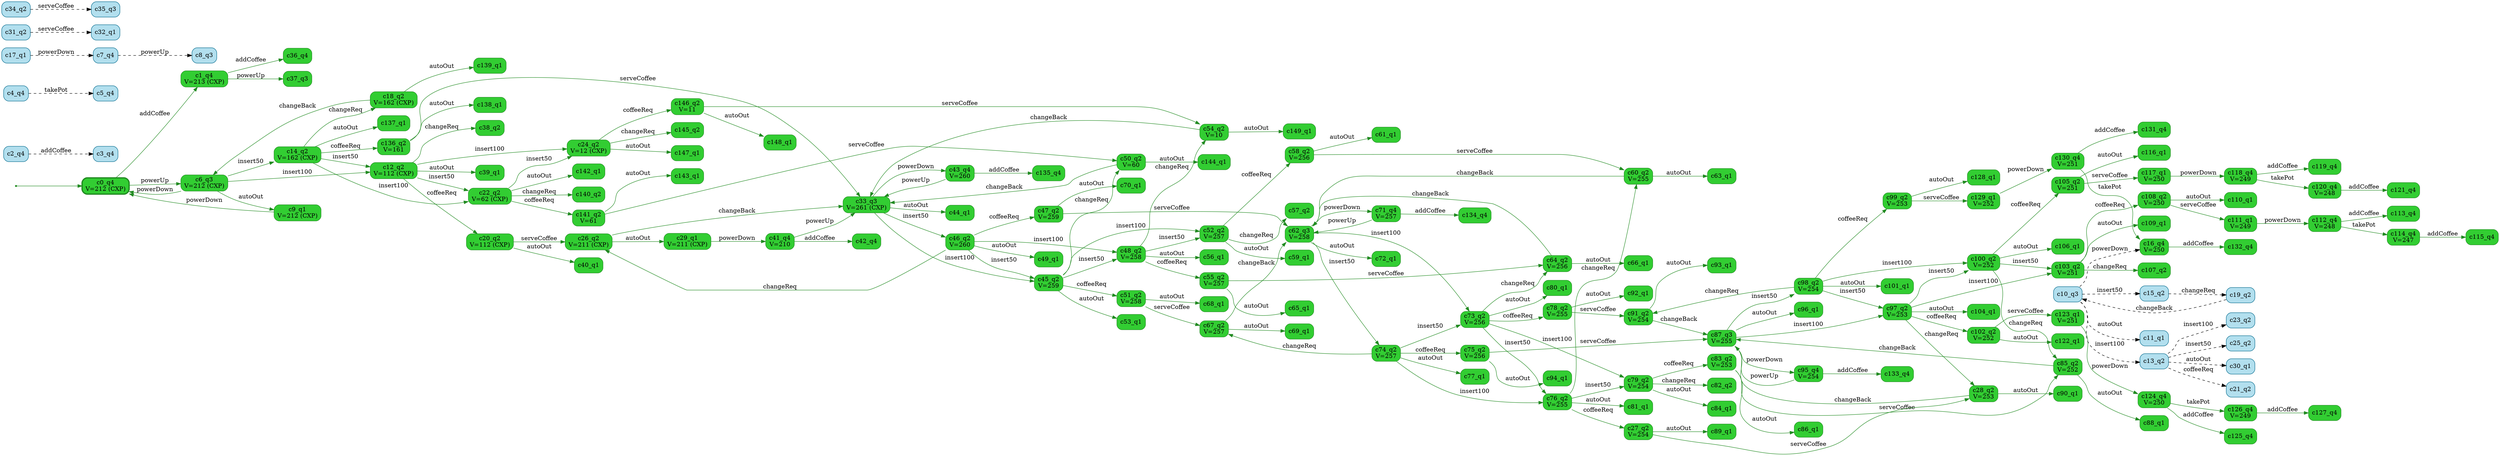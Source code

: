 digraph g {

	rankdir="LR"

	__invisible__[shape="point", color="forestgreen"]
	c0_q4[label="c0_q4\nV=212 (CXP)", shape="box", style="rounded, filled", color="forestgreen", fillcolor="limegreen", penwidth=3] // Initial
	c1_q4[label="c1_q4\nV=213 (CXP)", shape="box", style="rounded, filled", color="forestgreen", fillcolor="limegreen"]
	c36_q4[label="c36_q4", shape="box", style="rounded, filled", color="forestgreen", fillcolor="limegreen"]
	c37_q3[label="c37_q3", shape="box", style="rounded, filled", color="forestgreen", fillcolor="limegreen"]
	c6_q3[label="c6_q3\nV=212 (CXP)", shape="box", style="rounded, filled", color="forestgreen", fillcolor="limegreen"]
	c9_q1[label="c9_q1\nV=212 (CXP)", shape="box", style="rounded, filled", color="forestgreen", fillcolor="limegreen"]
	c12_q2[label="c12_q2\nV=112 (CXP)", shape="box", style="rounded, filled", color="forestgreen", fillcolor="limegreen"]
	c20_q2[label="c20_q2\nV=112 (CXP)", shape="box", style="rounded, filled", color="forestgreen", fillcolor="limegreen"]
	c26_q2[label="c26_q2\nV=211 (CXP)", shape="box", style="rounded, filled", color="forestgreen", fillcolor="limegreen"]
	c29_q1[label="c29_q1\nV=211 (CXP)", shape="box", style="rounded, filled", color="forestgreen", fillcolor="limegreen"]
	c41_q4[label="c41_q4\nV=210", shape="box", style="rounded, filled", color="forestgreen", fillcolor="limegreen"]
	c42_q4[label="c42_q4", shape="box", style="rounded, filled", color="forestgreen", fillcolor="limegreen"]
	c33_q3[label="c33_q3\nV=261 (CXP)", shape="box", style="rounded, filled", color="forestgreen", fillcolor="limegreen"]
	c43_q4[label="c43_q4\nV=260", shape="box", style="rounded, filled", color="forestgreen", fillcolor="limegreen"]
	c135_q4[label="c135_q4", shape="box", style="rounded, filled", color="forestgreen", fillcolor="limegreen"]
	c44_q1[label="c44_q1", shape="box", style="rounded, filled", color="forestgreen", fillcolor="limegreen"]
	c45_q2[label="c45_q2\nV=259", shape="box", style="rounded, filled", color="forestgreen", fillcolor="limegreen"]
	c50_q2[label="c50_q2\nV=60", shape="box", style="rounded, filled", color="forestgreen", fillcolor="limegreen"]
	c144_q1[label="c144_q1", shape="box", style="rounded, filled", color="forestgreen", fillcolor="limegreen"]
	c51_q2[label="c51_q2\nV=258", shape="box", style="rounded, filled", color="forestgreen", fillcolor="limegreen"]
	c67_q2[label="c67_q2\nV=257", shape="box", style="rounded, filled", color="forestgreen", fillcolor="limegreen"]
	c62_q3[label="c62_q3\nV=258", shape="box", style="rounded, filled", color="forestgreen", fillcolor="limegreen"]
	c71_q4[label="c71_q4\nV=257", shape="box", style="rounded, filled", color="forestgreen", fillcolor="limegreen"]
	c134_q4[label="c134_q4", shape="box", style="rounded, filled", color="forestgreen", fillcolor="limegreen"]
	c72_q1[label="c72_q1", shape="box", style="rounded, filled", color="forestgreen", fillcolor="limegreen"]
	c73_q2[label="c73_q2\nV=256", shape="box", style="rounded, filled", color="forestgreen", fillcolor="limegreen"]
	c64_q2[label="c64_q2\nV=256", shape="box", style="rounded, filled", color="forestgreen", fillcolor="limegreen"]
	c66_q1[label="c66_q1", shape="box", style="rounded, filled", color="forestgreen", fillcolor="limegreen"]
	c78_q2[label="c78_q2\nV=255", shape="box", style="rounded, filled", color="forestgreen", fillcolor="limegreen"]
	c91_q2[label="c91_q2\nV=254", shape="box", style="rounded, filled", color="forestgreen", fillcolor="limegreen"]
	c87_q3[label="c87_q3\nV=255", shape="box", style="rounded, filled", color="forestgreen", fillcolor="limegreen"]
	c95_q4[label="c95_q4\nV=254", shape="box", style="rounded, filled", color="forestgreen", fillcolor="limegreen"]
	c133_q4[label="c133_q4", shape="box", style="rounded, filled", color="forestgreen", fillcolor="limegreen"]
	c96_q1[label="c96_q1", shape="box", style="rounded, filled", color="forestgreen", fillcolor="limegreen"]
	c97_q2[label="c97_q2\nV=253", shape="box", style="rounded, filled", color="forestgreen", fillcolor="limegreen"]
	c28_q2[label="c28_q2\nV=253", shape="box", style="rounded, filled", color="forestgreen", fillcolor="limegreen"]
	c90_q1[label="c90_q1", shape="box", style="rounded, filled", color="forestgreen", fillcolor="limegreen"]
	c102_q2[label="c102_q2\nV=252", shape="box", style="rounded, filled", color="forestgreen", fillcolor="limegreen"]
	c122_q1[label="c122_q1", shape="box", style="rounded, filled", color="forestgreen", fillcolor="limegreen"]
	c123_q1[label="c123_q1\nV=251", shape="box", style="rounded, filled", color="forestgreen", fillcolor="limegreen"]
	c124_q4[label="c124_q4\nV=250", shape="box", style="rounded, filled", color="forestgreen", fillcolor="limegreen"]
	c125_q4[label="c125_q4", shape="box", style="rounded, filled", color="forestgreen", fillcolor="limegreen"]
	c126_q4[label="c126_q4\nV=249", shape="box", style="rounded, filled", color="forestgreen", fillcolor="limegreen"]
	c127_q4[label="c127_q4", shape="box", style="rounded, filled", color="forestgreen", fillcolor="limegreen"]
	c103_q2[label="c103_q2\nV=251", shape="box", style="rounded, filled", color="forestgreen", fillcolor="limegreen"]
	c107_q2[label="c107_q2", shape="box", style="rounded, filled", color="forestgreen", fillcolor="limegreen"]
	c108_q2[label="c108_q2\nV=250", shape="box", style="rounded, filled", color="forestgreen", fillcolor="limegreen"]
	c110_q1[label="c110_q1", shape="box", style="rounded, filled", color="forestgreen", fillcolor="limegreen"]
	c111_q1[label="c111_q1\nV=249", shape="box", style="rounded, filled", color="forestgreen", fillcolor="limegreen"]
	c112_q4[label="c112_q4\nV=248", shape="box", style="rounded, filled", color="forestgreen", fillcolor="limegreen"]
	c113_q4[label="c113_q4", shape="box", style="rounded, filled", color="forestgreen", fillcolor="limegreen"]
	c114_q4[label="c114_q4\nV=247", shape="box", style="rounded, filled", color="forestgreen", fillcolor="limegreen"]
	c115_q4[label="c115_q4", shape="box", style="rounded, filled", color="forestgreen", fillcolor="limegreen"]
	c109_q1[label="c109_q1", shape="box", style="rounded, filled", color="forestgreen", fillcolor="limegreen"]
	c100_q2[label="c100_q2\nV=252", shape="box", style="rounded, filled", color="forestgreen", fillcolor="limegreen"]
	c85_q2[label="c85_q2\nV=252", shape="box", style="rounded, filled", color="forestgreen", fillcolor="limegreen"]
	c88_q1[label="c88_q1", shape="box", style="rounded, filled", color="forestgreen", fillcolor="limegreen"]
	c105_q2[label="c105_q2\nV=251", shape="box", style="rounded, filled", color="forestgreen", fillcolor="limegreen"]
	c116_q1[label="c116_q1", shape="box", style="rounded, filled", color="forestgreen", fillcolor="limegreen"]
	c117_q1[label="c117_q1\nV=250", shape="box", style="rounded, filled", color="forestgreen", fillcolor="limegreen"]
	c118_q4[label="c118_q4\nV=249", shape="box", style="rounded, filled", color="forestgreen", fillcolor="limegreen"]
	c119_q4[label="c119_q4", shape="box", style="rounded, filled", color="forestgreen", fillcolor="limegreen"]
	c120_q4[label="c120_q4\nV=248", shape="box", style="rounded, filled", color="forestgreen", fillcolor="limegreen"]
	c121_q4[label="c121_q4", shape="box", style="rounded, filled", color="forestgreen", fillcolor="limegreen"]
	c106_q1[label="c106_q1", shape="box", style="rounded, filled", color="forestgreen", fillcolor="limegreen"]
	c104_q1[label="c104_q1", shape="box", style="rounded, filled", color="forestgreen", fillcolor="limegreen"]
	c98_q2[label="c98_q2\nV=254", shape="box", style="rounded, filled", color="forestgreen", fillcolor="limegreen"]
	c99_q2[label="c99_q2\nV=253", shape="box", style="rounded, filled", color="forestgreen", fillcolor="limegreen"]
	c128_q1[label="c128_q1", shape="box", style="rounded, filled", color="forestgreen", fillcolor="limegreen"]
	c129_q1[label="c129_q1\nV=252", shape="box", style="rounded, filled", color="forestgreen", fillcolor="limegreen"]
	c130_q4[label="c130_q4\nV=251", shape="box", style="rounded, filled", color="forestgreen", fillcolor="limegreen"]
	c131_q4[label="c131_q4", shape="box", style="rounded, filled", color="forestgreen", fillcolor="limegreen"]
	c16_q4[label="c16_q4\nV=250", shape="box", style="rounded, filled", color="forestgreen", fillcolor="limegreen"]
	c132_q4[label="c132_q4", shape="box", style="rounded, filled", color="forestgreen", fillcolor="limegreen"]
	c101_q1[label="c101_q1", shape="box", style="rounded, filled", color="forestgreen", fillcolor="limegreen"]
	c93_q1[label="c93_q1", shape="box", style="rounded, filled", color="forestgreen", fillcolor="limegreen"]
	c92_q1[label="c92_q1", shape="box", style="rounded, filled", color="forestgreen", fillcolor="limegreen"]
	c79_q2[label="c79_q2\nV=254", shape="box", style="rounded, filled", color="forestgreen", fillcolor="limegreen"]
	c82_q2[label="c82_q2", shape="box", style="rounded, filled", color="forestgreen", fillcolor="limegreen"]
	c83_q2[label="c83_q2\nV=253", shape="box", style="rounded, filled", color="forestgreen", fillcolor="limegreen"]
	c86_q1[label="c86_q1", shape="box", style="rounded, filled", color="forestgreen", fillcolor="limegreen"]
	c84_q1[label="c84_q1", shape="box", style="rounded, filled", color="forestgreen", fillcolor="limegreen"]
	c76_q2[label="c76_q2\nV=255", shape="box", style="rounded, filled", color="forestgreen", fillcolor="limegreen"]
	c60_q2[label="c60_q2\nV=255", shape="box", style="rounded, filled", color="forestgreen", fillcolor="limegreen"]
	c63_q1[label="c63_q1", shape="box", style="rounded, filled", color="forestgreen", fillcolor="limegreen"]
	c27_q2[label="c27_q2\nV=254", shape="box", style="rounded, filled", color="forestgreen", fillcolor="limegreen"]
	c89_q1[label="c89_q1", shape="box", style="rounded, filled", color="forestgreen", fillcolor="limegreen"]
	c81_q1[label="c81_q1", shape="box", style="rounded, filled", color="forestgreen", fillcolor="limegreen"]
	c80_q1[label="c80_q1", shape="box", style="rounded, filled", color="forestgreen", fillcolor="limegreen"]
	c74_q2[label="c74_q2\nV=257", shape="box", style="rounded, filled", color="forestgreen", fillcolor="limegreen"]
	c75_q2[label="c75_q2\nV=256", shape="box", style="rounded, filled", color="forestgreen", fillcolor="limegreen"]
	c94_q1[label="c94_q1", shape="box", style="rounded, filled", color="forestgreen", fillcolor="limegreen"]
	c77_q1[label="c77_q1", shape="box", style="rounded, filled", color="forestgreen", fillcolor="limegreen"]
	c69_q1[label="c69_q1", shape="box", style="rounded, filled", color="forestgreen", fillcolor="limegreen"]
	c68_q1[label="c68_q1", shape="box", style="rounded, filled", color="forestgreen", fillcolor="limegreen"]
	c52_q2[label="c52_q2\nV=257", shape="box", style="rounded, filled", color="forestgreen", fillcolor="limegreen"]
	c57_q2[label="c57_q2", shape="box", style="rounded, filled", color="forestgreen", fillcolor="limegreen"]
	c58_q2[label="c58_q2\nV=256", shape="box", style="rounded, filled", color="forestgreen", fillcolor="limegreen"]
	c61_q1[label="c61_q1", shape="box", style="rounded, filled", color="forestgreen", fillcolor="limegreen"]
	c59_q1[label="c59_q1", shape="box", style="rounded, filled", color="forestgreen", fillcolor="limegreen"]
	c48_q2[label="c48_q2\nV=258", shape="box", style="rounded, filled", color="forestgreen", fillcolor="limegreen"]
	c54_q2[label="c54_q2\nV=10", shape="box", style="rounded, filled", color="forestgreen", fillcolor="limegreen"]
	c149_q1[label="c149_q1", shape="box", style="rounded, filled", color="forestgreen", fillcolor="limegreen"]
	c55_q2[label="c55_q2\nV=257", shape="box", style="rounded, filled", color="forestgreen", fillcolor="limegreen"]
	c65_q1[label="c65_q1", shape="box", style="rounded, filled", color="forestgreen", fillcolor="limegreen"]
	c56_q1[label="c56_q1", shape="box", style="rounded, filled", color="forestgreen", fillcolor="limegreen"]
	c53_q1[label="c53_q1", shape="box", style="rounded, filled", color="forestgreen", fillcolor="limegreen"]
	c46_q2[label="c46_q2\nV=260", shape="box", style="rounded, filled", color="forestgreen", fillcolor="limegreen"]
	c47_q2[label="c47_q2\nV=259", shape="box", style="rounded, filled", color="forestgreen", fillcolor="limegreen"]
	c70_q1[label="c70_q1", shape="box", style="rounded, filled", color="forestgreen", fillcolor="limegreen"]
	c49_q1[label="c49_q1", shape="box", style="rounded, filled", color="forestgreen", fillcolor="limegreen"]
	c40_q1[label="c40_q1", shape="box", style="rounded, filled", color="forestgreen", fillcolor="limegreen"]
	c38_q2[label="c38_q2", shape="box", style="rounded, filled", color="forestgreen", fillcolor="limegreen"]
	c24_q2[label="c24_q2\nV=12 (CXP)", shape="box", style="rounded, filled", color="forestgreen", fillcolor="limegreen"]
	c145_q2[label="c145_q2", shape="box", style="rounded, filled", color="forestgreen", fillcolor="limegreen"]
	c146_q2[label="c146_q2\nV=11", shape="box", style="rounded, filled", color="forestgreen", fillcolor="limegreen"]
	c148_q1[label="c148_q1", shape="box", style="rounded, filled", color="forestgreen", fillcolor="limegreen"]
	c147_q1[label="c147_q1", shape="box", style="rounded, filled", color="forestgreen", fillcolor="limegreen"]
	c22_q2[label="c22_q2\nV=62 (CXP)", shape="box", style="rounded, filled", color="forestgreen", fillcolor="limegreen"]
	c140_q2[label="c140_q2", shape="box", style="rounded, filled", color="forestgreen", fillcolor="limegreen"]
	c141_q2[label="c141_q2\nV=61", shape="box", style="rounded, filled", color="forestgreen", fillcolor="limegreen"]
	c143_q1[label="c143_q1", shape="box", style="rounded, filled", color="forestgreen", fillcolor="limegreen"]
	c142_q1[label="c142_q1", shape="box", style="rounded, filled", color="forestgreen", fillcolor="limegreen"]
	c39_q1[label="c39_q1", shape="box", style="rounded, filled", color="forestgreen", fillcolor="limegreen"]
	c14_q2[label="c14_q2\nV=162 (CXP)", shape="box", style="rounded, filled", color="forestgreen", fillcolor="limegreen"]
	c18_q2[label="c18_q2\nV=162 (CXP)", shape="box", style="rounded, filled", color="forestgreen", fillcolor="limegreen"]
	c139_q1[label="c139_q1", shape="box", style="rounded, filled", color="forestgreen", fillcolor="limegreen"]
	c136_q2[label="c136_q2\nV=161", shape="box", style="rounded, filled", color="forestgreen", fillcolor="limegreen"]
	c138_q1[label="c138_q1", shape="box", style="rounded, filled", color="forestgreen", fillcolor="limegreen"]
	c137_q1[label="c137_q1", shape="box", style="rounded, filled", color="forestgreen", fillcolor="limegreen"]
	c2_q4[label="c2_q4", shape="box", style="rounded, filled", color="deepskyblue4", fillcolor="lightblue2"]
	c3_q4[label="c3_q4", shape="box", style="rounded, filled", color="deepskyblue4", fillcolor="lightblue2"]
	c4_q4[label="c4_q4", shape="box", style="rounded, filled", color="deepskyblue4", fillcolor="lightblue2"]
	c5_q4[label="c5_q4", shape="box", style="rounded, filled", color="deepskyblue4", fillcolor="lightblue2"]
	c7_q4[label="c7_q4", shape="box", style="rounded, filled", color="deepskyblue4", fillcolor="lightblue2"]
	c8_q3[label="c8_q3", shape="box", style="rounded, filled", color="deepskyblue4", fillcolor="lightblue2"]
	c10_q3[label="c10_q3", shape="box", style="rounded, filled", color="deepskyblue4", fillcolor="lightblue2"]
	c11_q1[label="c11_q1", shape="box", style="rounded, filled", color="deepskyblue4", fillcolor="lightblue2"]
	c13_q2[label="c13_q2", shape="box", style="rounded, filled", color="deepskyblue4", fillcolor="lightblue2"]
	c15_q2[label="c15_q2", shape="box", style="rounded, filled", color="deepskyblue4", fillcolor="lightblue2"]
	c17_q1[label="c17_q1", shape="box", style="rounded, filled", color="deepskyblue4", fillcolor="lightblue2"]
	c19_q2[label="c19_q2", shape="box", style="rounded, filled", color="deepskyblue4", fillcolor="lightblue2"]
	c21_q2[label="c21_q2", shape="box", style="rounded, filled", color="deepskyblue4", fillcolor="lightblue2"]
	c23_q2[label="c23_q2", shape="box", style="rounded, filled", color="deepskyblue4", fillcolor="lightblue2"]
	c25_q2[label="c25_q2", shape="box", style="rounded, filled", color="deepskyblue4", fillcolor="lightblue2"]
	c30_q1[label="c30_q1", shape="box", style="rounded, filled", color="deepskyblue4", fillcolor="lightblue2"]
	c31_q2[label="c31_q2", shape="box", style="rounded, filled", color="deepskyblue4", fillcolor="lightblue2"]
	c32_q1[label="c32_q1", shape="box", style="rounded, filled", color="deepskyblue4", fillcolor="lightblue2"]
	c34_q2[label="c34_q2", shape="box", style="rounded, filled", color="deepskyblue4", fillcolor="lightblue2"]
	c35_q3[label="c35_q3", shape="box", style="rounded, filled", color="deepskyblue4", fillcolor="lightblue2"]

	__invisible__ -> c0_q4[color="forestgreen"]
	c0_q4 -> c1_q4[label="addCoffee", color="forestgreen"]
	c1_q4 -> c36_q4[label="addCoffee", color="forestgreen"]
	c1_q4 -> c37_q3[label="powerUp", color="forestgreen"]
	c0_q4 -> c6_q3[label="powerUp", color="forestgreen"]
	c6_q3 -> c9_q1[label="autoOut", color="forestgreen"]
	c9_q1 -> c0_q4[label="powerDown", color="forestgreen"]
	c6_q3 -> c12_q2[label="insert100", color="forestgreen"]
	c12_q2 -> c20_q2[label="coffeeReq", color="forestgreen"]
	c20_q2 -> c26_q2[label="serveCoffee", color="forestgreen"]
	c26_q2 -> c29_q1[label="autoOut", color="forestgreen"]
	c29_q1 -> c41_q4[label="powerDown", color="forestgreen"]
	c41_q4 -> c42_q4[label="addCoffee", color="forestgreen"]
	c41_q4 -> c33_q3[label="powerUp", color="forestgreen"]
	c33_q3 -> c43_q4[label="powerDown", color="forestgreen"]
	c43_q4 -> c135_q4[label="addCoffee", color="forestgreen"]
	c43_q4 -> c33_q3[label="powerUp", color="forestgreen"]
	c33_q3 -> c44_q1[label="autoOut", color="forestgreen"]
	c33_q3 -> c45_q2[label="insert100", color="forestgreen"]
	c45_q2 -> c50_q2[label="changeReq", color="forestgreen"]
	c50_q2 -> c33_q3[label="changeBack", color="forestgreen"]
	c50_q2 -> c144_q1[label="autoOut", color="forestgreen"]
	c45_q2 -> c51_q2[label="coffeeReq", color="forestgreen"]
	c51_q2 -> c67_q2[label="serveCoffee", color="forestgreen"]
	c67_q2 -> c62_q3[label="changeBack", color="forestgreen"]
	c62_q3 -> c71_q4[label="powerDown", color="forestgreen"]
	c71_q4 -> c134_q4[label="addCoffee", color="forestgreen"]
	c71_q4 -> c62_q3[label="powerUp", color="forestgreen"]
	c62_q3 -> c72_q1[label="autoOut", color="forestgreen"]
	c62_q3 -> c73_q2[label="insert100", color="forestgreen"]
	c73_q2 -> c64_q2[label="changeReq", color="forestgreen"]
	c64_q2 -> c62_q3[label="changeBack", color="forestgreen"]
	c64_q2 -> c66_q1[label="autoOut", color="forestgreen"]
	c73_q2 -> c78_q2[label="coffeeReq", color="forestgreen"]
	c78_q2 -> c91_q2[label="serveCoffee", color="forestgreen"]
	c91_q2 -> c87_q3[label="changeBack", color="forestgreen"]
	c87_q3 -> c95_q4[label="powerDown", color="forestgreen"]
	c95_q4 -> c133_q4[label="addCoffee", color="forestgreen"]
	c95_q4 -> c87_q3[label="powerUp", color="forestgreen"]
	c87_q3 -> c96_q1[label="autoOut", color="forestgreen"]
	c87_q3 -> c97_q2[label="insert100", color="forestgreen"]
	c97_q2 -> c28_q2[label="changeReq", color="forestgreen"]
	c28_q2 -> c87_q3[label="changeBack", color="forestgreen"]
	c28_q2 -> c90_q1[label="autoOut", color="forestgreen"]
	c97_q2 -> c102_q2[label="coffeeReq", color="forestgreen"]
	c102_q2 -> c122_q1[label="autoOut", color="forestgreen"]
	c102_q2 -> c123_q1[label="serveCoffee", color="forestgreen"]
	c123_q1 -> c124_q4[label="powerDown", color="forestgreen"]
	c124_q4 -> c125_q4[label="addCoffee", color="forestgreen"]
	c124_q4 -> c126_q4[label="takePot", color="forestgreen"]
	c126_q4 -> c127_q4[label="addCoffee", color="forestgreen"]
	c97_q2 -> c103_q2[label="insert100", color="forestgreen"]
	c103_q2 -> c107_q2[label="changeReq", color="forestgreen"]
	c103_q2 -> c108_q2[label="coffeeReq", color="forestgreen"]
	c108_q2 -> c110_q1[label="autoOut", color="forestgreen"]
	c108_q2 -> c111_q1[label="serveCoffee", color="forestgreen"]
	c111_q1 -> c112_q4[label="powerDown", color="forestgreen"]
	c112_q4 -> c113_q4[label="addCoffee", color="forestgreen"]
	c112_q4 -> c114_q4[label="takePot", color="forestgreen"]
	c114_q4 -> c115_q4[label="addCoffee", color="forestgreen"]
	c103_q2 -> c109_q1[label="autoOut", color="forestgreen"]
	c97_q2 -> c100_q2[label="insert50", color="forestgreen"]
	c100_q2 -> c85_q2[label="changeReq", color="forestgreen"]
	c85_q2 -> c87_q3[label="changeBack", color="forestgreen"]
	c85_q2 -> c88_q1[label="autoOut", color="forestgreen"]
	c100_q2 -> c105_q2[label="coffeeReq", color="forestgreen"]
	c105_q2 -> c116_q1[label="autoOut", color="forestgreen"]
	c105_q2 -> c117_q1[label="serveCoffee", color="forestgreen"]
	c117_q1 -> c118_q4[label="powerDown", color="forestgreen"]
	c118_q4 -> c119_q4[label="addCoffee", color="forestgreen"]
	c118_q4 -> c120_q4[label="takePot", color="forestgreen"]
	c120_q4 -> c121_q4[label="addCoffee", color="forestgreen"]
	c100_q2 -> c103_q2[label="insert50", color="forestgreen"]
	c100_q2 -> c106_q1[label="autoOut", color="forestgreen"]
	c97_q2 -> c104_q1[label="autoOut", color="forestgreen"]
	c87_q3 -> c98_q2[label="insert50", color="forestgreen"]
	c98_q2 -> c91_q2[label="changeReq", color="forestgreen"]
	c98_q2 -> c99_q2[label="coffeeReq", color="forestgreen"]
	c99_q2 -> c128_q1[label="autoOut", color="forestgreen"]
	c99_q2 -> c129_q1[label="serveCoffee", color="forestgreen"]
	c129_q1 -> c130_q4[label="powerDown", color="forestgreen"]
	c130_q4 -> c131_q4[label="addCoffee", color="forestgreen"]
	c130_q4 -> c16_q4[label="takePot", color="forestgreen"]
	c16_q4 -> c132_q4[label="addCoffee", color="forestgreen"]
	c98_q2 -> c100_q2[label="insert100", color="forestgreen"]
	c98_q2 -> c97_q2[label="insert50", color="forestgreen"]
	c98_q2 -> c101_q1[label="autoOut", color="forestgreen"]
	c91_q2 -> c93_q1[label="autoOut", color="forestgreen"]
	c78_q2 -> c92_q1[label="autoOut", color="forestgreen"]
	c73_q2 -> c79_q2[label="insert100", color="forestgreen"]
	c79_q2 -> c82_q2[label="changeReq", color="forestgreen"]
	c79_q2 -> c83_q2[label="coffeeReq", color="forestgreen"]
	c83_q2 -> c85_q2[label="serveCoffee", color="forestgreen"]
	c83_q2 -> c86_q1[label="autoOut", color="forestgreen"]
	c79_q2 -> c84_q1[label="autoOut", color="forestgreen"]
	c73_q2 -> c76_q2[label="insert50", color="forestgreen"]
	c76_q2 -> c60_q2[label="changeReq", color="forestgreen"]
	c60_q2 -> c62_q3[label="changeBack", color="forestgreen"]
	c60_q2 -> c63_q1[label="autoOut", color="forestgreen"]
	c76_q2 -> c27_q2[label="coffeeReq", color="forestgreen"]
	c27_q2 -> c28_q2[label="serveCoffee", color="forestgreen"]
	c27_q2 -> c89_q1[label="autoOut", color="forestgreen"]
	c76_q2 -> c79_q2[label="insert50", color="forestgreen"]
	c76_q2 -> c81_q1[label="autoOut", color="forestgreen"]
	c73_q2 -> c80_q1[label="autoOut", color="forestgreen"]
	c62_q3 -> c74_q2[label="insert50", color="forestgreen"]
	c74_q2 -> c67_q2[label="changeReq", color="forestgreen"]
	c74_q2 -> c75_q2[label="coffeeReq", color="forestgreen"]
	c75_q2 -> c87_q3[label="serveCoffee", color="forestgreen"]
	c75_q2 -> c94_q1[label="autoOut", color="forestgreen"]
	c74_q2 -> c76_q2[label="insert100", color="forestgreen"]
	c74_q2 -> c73_q2[label="insert50", color="forestgreen"]
	c74_q2 -> c77_q1[label="autoOut", color="forestgreen"]
	c67_q2 -> c69_q1[label="autoOut", color="forestgreen"]
	c51_q2 -> c68_q1[label="autoOut", color="forestgreen"]
	c45_q2 -> c52_q2[label="insert100", color="forestgreen"]
	c52_q2 -> c57_q2[label="changeReq", color="forestgreen"]
	c52_q2 -> c58_q2[label="coffeeReq", color="forestgreen"]
	c58_q2 -> c60_q2[label="serveCoffee", color="forestgreen"]
	c58_q2 -> c61_q1[label="autoOut", color="forestgreen"]
	c52_q2 -> c59_q1[label="autoOut", color="forestgreen"]
	c45_q2 -> c48_q2[label="insert50", color="forestgreen"]
	c48_q2 -> c54_q2[label="changeReq", color="forestgreen"]
	c54_q2 -> c33_q3[label="changeBack", color="forestgreen"]
	c54_q2 -> c149_q1[label="autoOut", color="forestgreen"]
	c48_q2 -> c55_q2[label="coffeeReq", color="forestgreen"]
	c55_q2 -> c64_q2[label="serveCoffee", color="forestgreen"]
	c55_q2 -> c65_q1[label="autoOut", color="forestgreen"]
	c48_q2 -> c52_q2[label="insert50", color="forestgreen"]
	c48_q2 -> c56_q1[label="autoOut", color="forestgreen"]
	c45_q2 -> c53_q1[label="autoOut", color="forestgreen"]
	c33_q3 -> c46_q2[label="insert50", color="forestgreen"]
	c46_q2 -> c26_q2[label="changeReq", color="forestgreen"]
	c46_q2 -> c47_q2[label="coffeeReq", color="forestgreen"]
	c47_q2 -> c62_q3[label="serveCoffee", color="forestgreen"]
	c47_q2 -> c70_q1[label="autoOut", color="forestgreen"]
	c46_q2 -> c48_q2[label="insert100", color="forestgreen"]
	c46_q2 -> c45_q2[label="insert50", color="forestgreen"]
	c46_q2 -> c49_q1[label="autoOut", color="forestgreen"]
	c26_q2 -> c33_q3[label="changeBack", color="forestgreen"]
	c20_q2 -> c40_q1[label="autoOut", color="forestgreen"]
	c12_q2 -> c38_q2[label="changeReq", color="forestgreen"]
	c12_q2 -> c24_q2[label="insert100", color="forestgreen"]
	c24_q2 -> c145_q2[label="changeReq", color="forestgreen"]
	c24_q2 -> c146_q2[label="coffeeReq", color="forestgreen"]
	c146_q2 -> c54_q2[label="serveCoffee", color="forestgreen"]
	c146_q2 -> c148_q1[label="autoOut", color="forestgreen"]
	c24_q2 -> c147_q1[label="autoOut", color="forestgreen"]
	c12_q2 -> c22_q2[label="insert50", color="forestgreen"]
	c22_q2 -> c24_q2[label="insert50", color="forestgreen"]
	c22_q2 -> c140_q2[label="changeReq", color="forestgreen"]
	c22_q2 -> c141_q2[label="coffeeReq", color="forestgreen"]
	c141_q2 -> c50_q2[label="serveCoffee", color="forestgreen"]
	c141_q2 -> c143_q1[label="autoOut", color="forestgreen"]
	c22_q2 -> c142_q1[label="autoOut", color="forestgreen"]
	c12_q2 -> c39_q1[label="autoOut", color="forestgreen"]
	c6_q3 -> c14_q2[label="insert50", color="forestgreen"]
	c14_q2 -> c18_q2[label="changeReq", color="forestgreen"]
	c18_q2 -> c6_q3[label="changeBack", color="forestgreen"]
	c18_q2 -> c139_q1[label="autoOut", color="forestgreen"]
	c14_q2 -> c22_q2[label="insert100", color="forestgreen"]
	c14_q2 -> c136_q2[label="coffeeReq", color="forestgreen"]
	c136_q2 -> c33_q3[label="serveCoffee", color="forestgreen"]
	c136_q2 -> c138_q1[label="autoOut", color="forestgreen"]
	c14_q2 -> c12_q2[label="insert50", color="forestgreen"]
	c14_q2 -> c137_q1[label="autoOut", color="forestgreen"]
	c6_q3 -> c0_q4[label="powerDown", color="forestgreen"]
	c2_q4 -> c3_q4[label="addCoffee", color="black", style="dashed"]
	c4_q4 -> c5_q4[label="takePot", color="black", style="dashed"]
	c7_q4 -> c8_q3[label="powerUp", color="black", style="dashed"]
	c10_q3 -> c11_q1[label="autoOut", color="black", style="dashed"]
	c10_q3 -> c13_q2[label="insert100", color="black", style="dashed"]
	c10_q3 -> c15_q2[label="insert50", color="black", style="dashed"]
	c10_q3 -> c16_q4[label="powerDown", color="black", style="dashed"]
	c17_q1 -> c7_q4[label="powerDown", color="black", style="dashed"]
	c15_q2 -> c19_q2[label="changeReq", color="black", style="dashed"]
	c13_q2 -> c21_q2[label="coffeeReq", color="black", style="dashed"]
	c13_q2 -> c23_q2[label="insert100", color="black", style="dashed"]
	c13_q2 -> c25_q2[label="insert50", color="black", style="dashed"]
	c13_q2 -> c30_q1[label="autoOut", color="black", style="dashed"]
	c31_q2 -> c32_q1[label="serveCoffee", color="black", style="dashed"]
	c19_q2 -> c10_q3[label="changeBack", color="black", style="dashed"]
	c34_q2 -> c35_q3[label="serveCoffee", color="black", style="dashed"]

}
